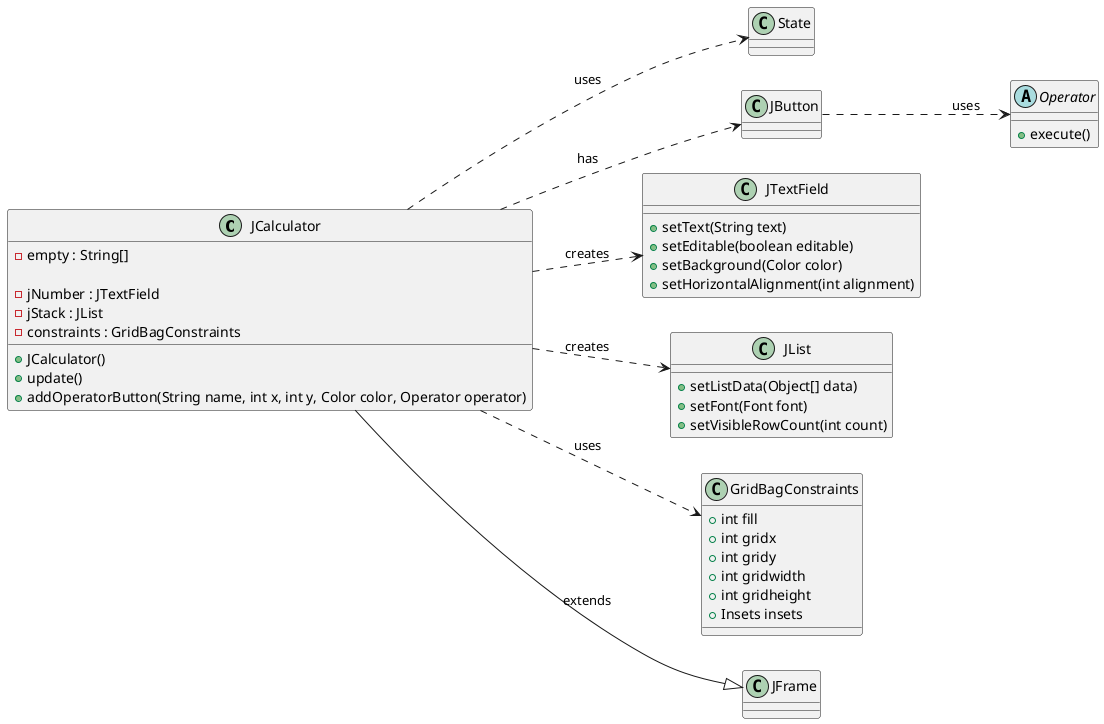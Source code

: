 @startuml JCalculator
left to right direction
class JCalculator {
  - empty : String[]

  - jNumber : JTextField
  - jStack : JList
  - constraints : GridBagConstraints

  + JCalculator()
  + update()
  + addOperatorButton(String name, int x, int y, Color color, Operator operator)
}


JCalculator ..> State : uses
JCalculator ..> JButton : has
JCalculator ..> JTextField : creates
JCalculator ..> JList : creates
JCalculator ..> GridBagConstraints : uses
JButton ..> Operator : uses

class JTextField {
  + setText(String text)
  + setEditable(boolean editable)
  + setBackground(Color color)
  + setHorizontalAlignment(int alignment)
}

class JList {
  + setListData(Object[] data)
  + setFont(Font font)
  + setVisibleRowCount(int count)
}

class GridBagConstraints {
  + int fill
  + int gridx
  + int gridy
  + int gridwidth
  + int gridheight
  + Insets insets
}

abstract class Operator {
  + execute()
}

JCalculator --|> JFrame : extends

@enduml
